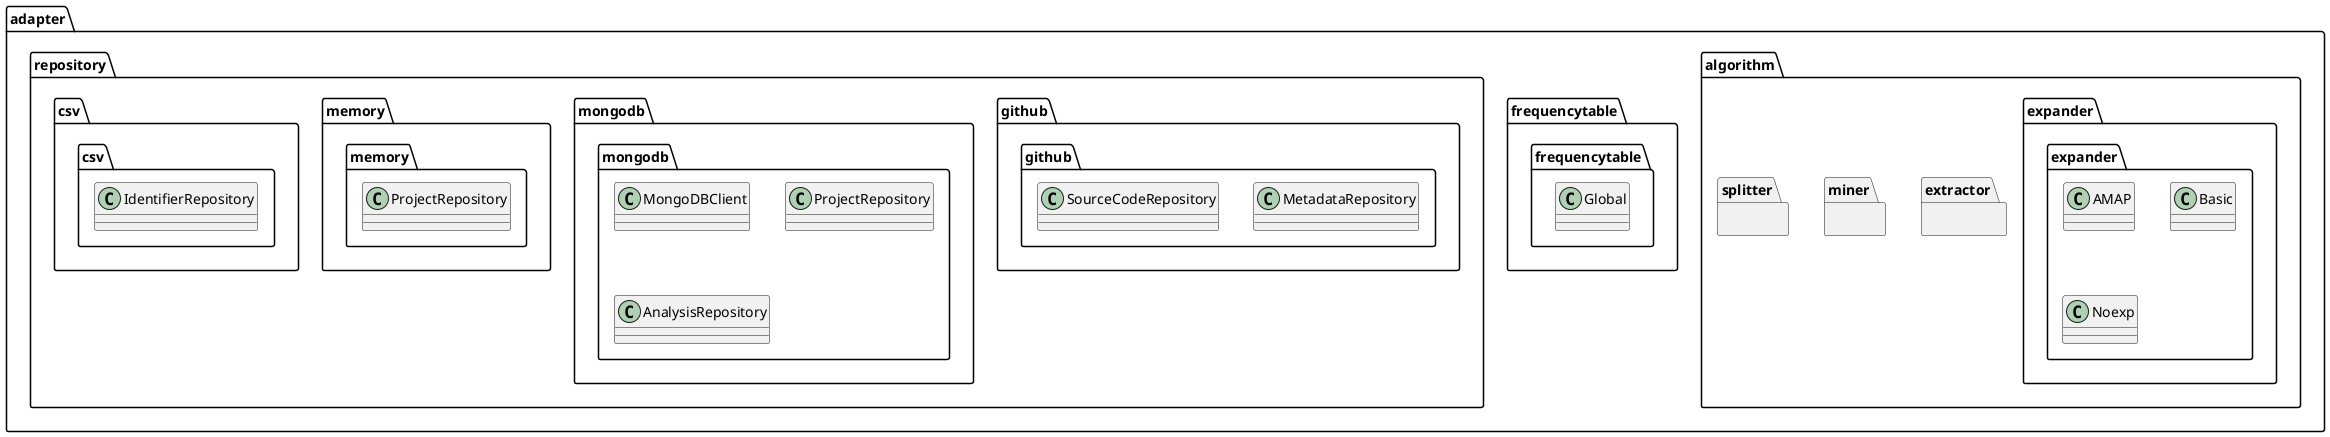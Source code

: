 @@startuml Adapter Class Diagram

package adapter {

    package algorithm {
        package expander {
            class expander.AMAP
            class expander.Basic
            class expander.Noexp
        }
        package extractor {}
        package miner {}
        package splitter {}
    }

    package frequencytable {
        class frequencytable.Global
    }

    package repository {
        package github {
            class github.MetadataRepository
            class github.SourceCodeRepository
        }

        package mongodb {
            class mongodb.MongoDBClient
            class mongodb.ProjectRepository
            class mongodb.AnalysisRepository
        }

        package memory {
            class memory.ProjectRepository
        }

        package csv {
            class csv.IdentifierRepository
        }
    }
}

@@enduml
